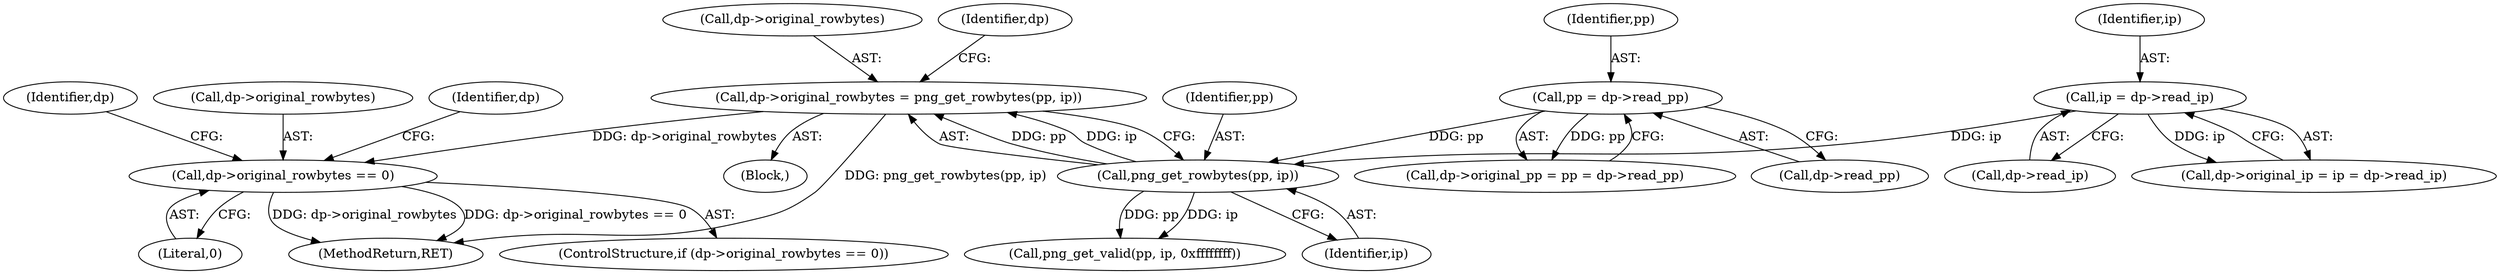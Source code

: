 digraph "0_Android_9d4853418ab2f754c2b63e091c29c5529b8b86ca_25@pointer" {
"1000159" [label="(Call,dp->original_rowbytes == 0)"];
"1000151" [label="(Call,dp->original_rowbytes = png_get_rowbytes(pp, ip))"];
"1000155" [label="(Call,png_get_rowbytes(pp, ip))"];
"1000126" [label="(Call,pp = dp->read_pp)"];
"1000141" [label="(Call,ip = dp->read_ip)"];
"1000128" [label="(Call,dp->read_pp)"];
"1000142" [label="(Identifier,ip)"];
"1000110" [label="(Block,)"];
"1000163" [label="(Literal,0)"];
"1000155" [label="(Call,png_get_rowbytes(pp, ip))"];
"1000122" [label="(Call,dp->original_pp = pp = dp->read_pp)"];
"1000170" [label="(Identifier,dp)"];
"1000152" [label="(Call,dp->original_rowbytes)"];
"1000159" [label="(Call,dp->original_rowbytes == 0)"];
"1000161" [label="(Identifier,dp)"];
"1000151" [label="(Call,dp->original_rowbytes = png_get_rowbytes(pp, ip))"];
"1000388" [label="(MethodReturn,RET)"];
"1000143" [label="(Call,dp->read_ip)"];
"1000160" [label="(Call,dp->original_rowbytes)"];
"1000137" [label="(Call,dp->original_ip = ip = dp->read_ip)"];
"1000127" [label="(Identifier,pp)"];
"1000165" [label="(Identifier,dp)"];
"1000141" [label="(Call,ip = dp->read_ip)"];
"1000156" [label="(Identifier,pp)"];
"1000158" [label="(ControlStructure,if (dp->original_rowbytes == 0))"];
"1000126" [label="(Call,pp = dp->read_pp)"];
"1000157" [label="(Identifier,ip)"];
"1000172" [label="(Call,png_get_valid(pp, ip, 0xffffffff))"];
"1000159" -> "1000158"  [label="AST: "];
"1000159" -> "1000163"  [label="CFG: "];
"1000160" -> "1000159"  [label="AST: "];
"1000163" -> "1000159"  [label="AST: "];
"1000165" -> "1000159"  [label="CFG: "];
"1000170" -> "1000159"  [label="CFG: "];
"1000159" -> "1000388"  [label="DDG: dp->original_rowbytes == 0"];
"1000159" -> "1000388"  [label="DDG: dp->original_rowbytes"];
"1000151" -> "1000159"  [label="DDG: dp->original_rowbytes"];
"1000151" -> "1000110"  [label="AST: "];
"1000151" -> "1000155"  [label="CFG: "];
"1000152" -> "1000151"  [label="AST: "];
"1000155" -> "1000151"  [label="AST: "];
"1000161" -> "1000151"  [label="CFG: "];
"1000151" -> "1000388"  [label="DDG: png_get_rowbytes(pp, ip)"];
"1000155" -> "1000151"  [label="DDG: pp"];
"1000155" -> "1000151"  [label="DDG: ip"];
"1000155" -> "1000157"  [label="CFG: "];
"1000156" -> "1000155"  [label="AST: "];
"1000157" -> "1000155"  [label="AST: "];
"1000126" -> "1000155"  [label="DDG: pp"];
"1000141" -> "1000155"  [label="DDG: ip"];
"1000155" -> "1000172"  [label="DDG: pp"];
"1000155" -> "1000172"  [label="DDG: ip"];
"1000126" -> "1000122"  [label="AST: "];
"1000126" -> "1000128"  [label="CFG: "];
"1000127" -> "1000126"  [label="AST: "];
"1000128" -> "1000126"  [label="AST: "];
"1000122" -> "1000126"  [label="CFG: "];
"1000126" -> "1000122"  [label="DDG: pp"];
"1000141" -> "1000137"  [label="AST: "];
"1000141" -> "1000143"  [label="CFG: "];
"1000142" -> "1000141"  [label="AST: "];
"1000143" -> "1000141"  [label="AST: "];
"1000137" -> "1000141"  [label="CFG: "];
"1000141" -> "1000137"  [label="DDG: ip"];
}
